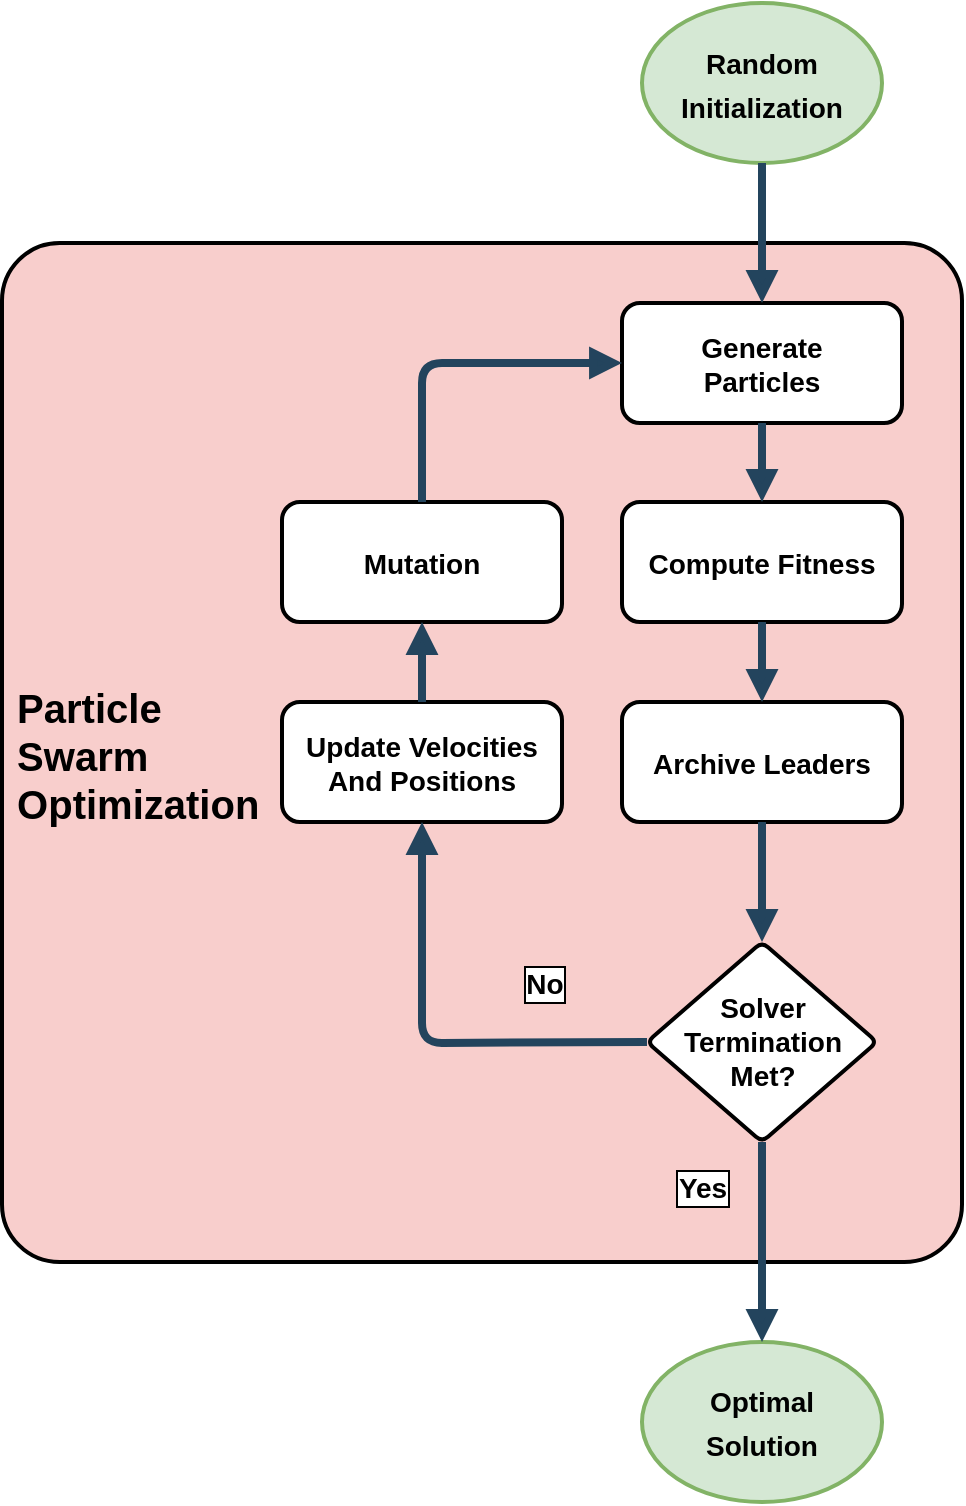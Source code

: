 <mxfile version="18.0.3" type="device"><diagram name="Page-1" id="97916047-d0de-89f5-080d-49f4d83e522f"><mxGraphModel dx="1422" dy="734" grid="1" gridSize="10" guides="1" tooltips="1" connect="1" arrows="1" fold="1" page="1" pageScale="1.5" pageWidth="1169" pageHeight="827" background="none" math="0" shadow="0"><root><mxCell id="0"/><mxCell id="1" parent="0"/><mxCell id="IRbn5B0YlE3_b07x8u4i-24" value="" style="group" parent="1" vertex="1" connectable="0"><mxGeometry x="10" y="0.5" width="480" height="749.5" as="geometry"/></mxCell><mxCell id="IJjgB9PuQHOOaG896B0K-55" value=" Particle&#10; Swarm&#10; Optimization" style="rounded=1;fillColor=#F8CECC;strokeColor=default;shadow=0;gradientColor=none;fontStyle=1;fontColor=#000000;fontSize=20;labelBackgroundColor=none;align=left;arcSize=6;strokeWidth=2;container=0;" parent="IRbn5B0YlE3_b07x8u4i-24" vertex="1"><mxGeometry y="120" width="480" height="509.5" as="geometry"/></mxCell><mxCell id="IJjgB9PuQHOOaG896B0K-70" value="&lt;font style=&quot;font-size: 14px;&quot;&gt;&lt;b&gt;Optimal&lt;br&gt;Solution&lt;/b&gt;&lt;/font&gt;" style="ellipse;whiteSpace=wrap;html=1;rounded=1;shadow=0;labelBackgroundColor=none;fontSize=18;strokeColor=#82b366;strokeWidth=2;fillColor=#d5e8d4;container=0;" parent="IRbn5B0YlE3_b07x8u4i-24" vertex="1"><mxGeometry x="320" y="669.5" width="120" height="80" as="geometry"/></mxCell><mxCell id="IJjgB9PuQHOOaG896B0K-65" value="" style="edgeStyle=elbowEdgeStyle;elbow=vertical;strokeWidth=4;endArrow=block;endFill=1;fontStyle=1;strokeColor=#23445D;exitX=0.5;exitY=1;exitDx=0;exitDy=0;entryX=0.5;entryY=0;entryDx=0;entryDy=0;" parent="IRbn5B0YlE3_b07x8u4i-24" source="IJjgB9PuQHOOaG896B0K-62" target="IJjgB9PuQHOOaG896B0K-70" edge="1"><mxGeometry x="-48" y="165.5" width="100" height="100" as="geometry"><mxPoint x="390" y="400" as="sourcePoint"/><mxPoint x="380" y="610" as="targetPoint"/></mxGeometry></mxCell><mxCell id="IJjgB9PuQHOOaG896B0K-76" value="&lt;b&gt;Yes&lt;/b&gt;" style="edgeLabel;html=1;align=center;verticalAlign=middle;resizable=0;points=[];fontSize=14;fontColor=#000000;labelBorderColor=default;container=0;" parent="IJjgB9PuQHOOaG896B0K-65" vertex="1" connectable="0"><mxGeometry relative="1" as="geometry"><mxPoint x="-30" y="-27" as="offset"/></mxGeometry></mxCell><mxCell id="IJjgB9PuQHOOaG896B0K-57" value="Generate&#10;Particles" style="rounded=1;fillColor=#FFFFFF;strokeColor=default;shadow=0;gradientColor=none;fontStyle=1;fontColor=#000000;fontSize=14;strokeWidth=2;container=0;" parent="IRbn5B0YlE3_b07x8u4i-24" vertex="1"><mxGeometry x="310" y="150" width="140" height="60" as="geometry"/></mxCell><mxCell id="IJjgB9PuQHOOaG896B0K-58" value="Compute Fitness" style="rounded=1;fillColor=#FFFFFF;strokeColor=default;shadow=0;gradientColor=none;fontStyle=1;fontColor=#000000;fontSize=14;strokeWidth=2;container=0;" parent="IRbn5B0YlE3_b07x8u4i-24" vertex="1"><mxGeometry x="310" y="249.5" width="140" height="60" as="geometry"/></mxCell><mxCell id="IJjgB9PuQHOOaG896B0K-61" value="" style="edgeStyle=elbowEdgeStyle;elbow=vertical;strokeWidth=4;endArrow=block;endFill=1;fontStyle=1;strokeColor=#23445D;exitX=0.5;exitY=1;exitDx=0;exitDy=0;entryX=0.5;entryY=0;entryDx=0;entryDy=0;" parent="IRbn5B0YlE3_b07x8u4i-24" source="IJjgB9PuQHOOaG896B0K-57" target="IJjgB9PuQHOOaG896B0K-58" edge="1"><mxGeometry x="-68" y="145.5" width="100" height="100" as="geometry"><mxPoint x="390" y="220" as="sourcePoint"/><mxPoint x="390" y="250" as="targetPoint"/></mxGeometry></mxCell><mxCell id="IJjgB9PuQHOOaG896B0K-62" value="&lt;b&gt;Solver Termination&lt;br&gt;Met?&lt;br&gt;&lt;/b&gt;" style="rhombus;whiteSpace=wrap;html=1;rounded=1;shadow=0;labelBackgroundColor=none;fontSize=14;fontColor=#000000;strokeColor=default;strokeWidth=2;fillColor=#FFFFFF;arcSize=8;container=0;" parent="IRbn5B0YlE3_b07x8u4i-24" vertex="1"><mxGeometry x="322.5" y="469.5" width="115" height="100" as="geometry"/></mxCell><mxCell id="IJjgB9PuQHOOaG896B0K-67" value="&lt;font style=&quot;font-size: 14px;&quot;&gt;&lt;b&gt;Random Initialization&lt;br&gt;&lt;/b&gt;&lt;/font&gt;" style="ellipse;whiteSpace=wrap;html=1;rounded=1;shadow=0;labelBackgroundColor=none;fontSize=18;strokeColor=#82b366;strokeWidth=2;fillColor=#d5e8d4;container=0;" parent="IRbn5B0YlE3_b07x8u4i-24" vertex="1"><mxGeometry x="320" width="120" height="80" as="geometry"/></mxCell><mxCell id="IJjgB9PuQHOOaG896B0K-69" value="" style="edgeStyle=elbowEdgeStyle;elbow=vertical;strokeWidth=4;endArrow=block;endFill=1;fontStyle=1;strokeColor=#23445D;exitX=0.5;exitY=1;exitDx=0;exitDy=0;entryX=0.5;entryY=0;entryDx=0;entryDy=0;" parent="IRbn5B0YlE3_b07x8u4i-24" source="IJjgB9PuQHOOaG896B0K-67" target="IJjgB9PuQHOOaG896B0K-57" edge="1"><mxGeometry x="-68" y="145.5" width="100" height="100" as="geometry"><mxPoint x="390" y="220" as="sourcePoint"/><mxPoint x="380" y="150" as="targetPoint"/></mxGeometry></mxCell><mxCell id="IJjgB9PuQHOOaG896B0K-71" value="Mutation" style="rounded=1;fillColor=#FFFFFF;strokeColor=default;shadow=0;gradientColor=none;fontStyle=1;fontColor=#000000;fontSize=14;strokeWidth=2;container=0;" parent="IRbn5B0YlE3_b07x8u4i-24" vertex="1"><mxGeometry x="140" y="249.5" width="140" height="60" as="geometry"/></mxCell><mxCell id="IJjgB9PuQHOOaG896B0K-72" value="" style="edgeStyle=elbowEdgeStyle;elbow=vertical;strokeWidth=4;endArrow=block;endFill=1;fontStyle=1;strokeColor=#23445D;exitX=0.5;exitY=0;exitDx=0;exitDy=0;entryX=0;entryY=0.5;entryDx=0;entryDy=0;" parent="IRbn5B0YlE3_b07x8u4i-24" source="IJjgB9PuQHOOaG896B0K-71" target="IJjgB9PuQHOOaG896B0K-57" edge="1"><mxGeometry x="-38" y="175.5" width="100" height="100" as="geometry"><mxPoint x="332.5" y="485" as="sourcePoint"/><mxPoint x="210" y="220" as="targetPoint"/><Array as="points"><mxPoint x="250" y="180"/></Array></mxGeometry></mxCell><mxCell id="IRbn5B0YlE3_b07x8u4i-11" value="Archive Leaders" style="rounded=1;fillColor=#FFFFFF;strokeColor=default;shadow=0;gradientColor=none;fontStyle=1;fontColor=#000000;fontSize=14;strokeWidth=2;container=0;" parent="IRbn5B0YlE3_b07x8u4i-24" vertex="1"><mxGeometry x="310" y="349.5" width="140" height="60" as="geometry"/></mxCell><mxCell id="IRbn5B0YlE3_b07x8u4i-14" value="" style="edgeStyle=elbowEdgeStyle;elbow=vertical;strokeWidth=4;endArrow=block;endFill=1;fontStyle=1;strokeColor=#23445D;exitX=0.5;exitY=1;exitDx=0;exitDy=0;entryX=0.5;entryY=0;entryDx=0;entryDy=0;" parent="IRbn5B0YlE3_b07x8u4i-24" source="IJjgB9PuQHOOaG896B0K-58" target="IRbn5B0YlE3_b07x8u4i-11" edge="1"><mxGeometry x="-68" y="164.5" width="100" height="100" as="geometry"><mxPoint x="390" y="309.5" as="sourcePoint"/><mxPoint x="390" y="430" as="targetPoint"/></mxGeometry></mxCell><mxCell id="IRbn5B0YlE3_b07x8u4i-19" value="" style="edgeStyle=elbowEdgeStyle;elbow=vertical;strokeWidth=4;endArrow=block;endFill=1;fontStyle=1;strokeColor=#23445D;exitX=0.5;exitY=1;exitDx=0;exitDy=0;entryX=0.5;entryY=0;entryDx=0;entryDy=0;" parent="IRbn5B0YlE3_b07x8u4i-24" source="IRbn5B0YlE3_b07x8u4i-11" target="IJjgB9PuQHOOaG896B0K-62" edge="1"><mxGeometry x="-58" y="174.5" width="100" height="100" as="geometry"><mxPoint x="390" y="319.5" as="sourcePoint"/><mxPoint x="390" y="359.5" as="targetPoint"/><Array as="points"><mxPoint x="400" y="449.5"/></Array></mxGeometry></mxCell><mxCell id="IRbn5B0YlE3_b07x8u4i-21" value="Update Velocities&#10;And Positions" style="rounded=1;fillColor=#FFFFFF;strokeColor=default;shadow=0;gradientColor=none;fontStyle=1;fontColor=#000000;fontSize=14;strokeWidth=2;container=0;" parent="IRbn5B0YlE3_b07x8u4i-24" vertex="1"><mxGeometry x="140" y="349.5" width="140" height="60" as="geometry"/></mxCell><mxCell id="IJjgB9PuQHOOaG896B0K-64" value="" style="edgeStyle=elbowEdgeStyle;elbow=vertical;strokeWidth=4;endArrow=block;endFill=1;fontStyle=1;strokeColor=#23445D;exitX=0.5;exitY=0;exitDx=0;exitDy=0;entryX=0.5;entryY=1;entryDx=0;entryDy=0;startArrow=none;" parent="IRbn5B0YlE3_b07x8u4i-24" source="IRbn5B0YlE3_b07x8u4i-21" target="IJjgB9PuQHOOaG896B0K-71" edge="1"><mxGeometry x="-48" y="165.5" width="100" height="100" as="geometry"><mxPoint x="390" y="400" as="sourcePoint"/><mxPoint x="390" y="430" as="targetPoint"/><Array as="points"/></mxGeometry></mxCell><mxCell id="IRbn5B0YlE3_b07x8u4i-22" value="" style="edgeStyle=elbowEdgeStyle;elbow=vertical;strokeWidth=4;endArrow=block;endFill=1;fontStyle=1;strokeColor=#23445D;exitX=0;exitY=0.5;exitDx=0;exitDy=0;entryX=0.5;entryY=1;entryDx=0;entryDy=0;startArrow=none;startFill=0;" parent="IRbn5B0YlE3_b07x8u4i-24" source="IJjgB9PuQHOOaG896B0K-62" target="IRbn5B0YlE3_b07x8u4i-21" edge="1"><mxGeometry x="-48" y="165.5" width="100" height="100" as="geometry"><mxPoint x="322.5" y="519.5" as="sourcePoint"/><mxPoint x="210" y="369.5" as="targetPoint"/><Array as="points"><mxPoint x="260" y="520"/></Array></mxGeometry></mxCell><mxCell id="IRbn5B0YlE3_b07x8u4i-23" value="&lt;b&gt;No&lt;/b&gt;" style="edgeLabel;html=1;align=center;verticalAlign=middle;resizable=0;points=[];fontSize=14;fontColor=#000000;labelBorderColor=default;container=0;" parent="IRbn5B0YlE3_b07x8u4i-22" vertex="1" connectable="0"><mxGeometry relative="1" as="geometry"><mxPoint x="60" y="-30" as="offset"/></mxGeometry></mxCell></root></mxGraphModel></diagram></mxfile>
